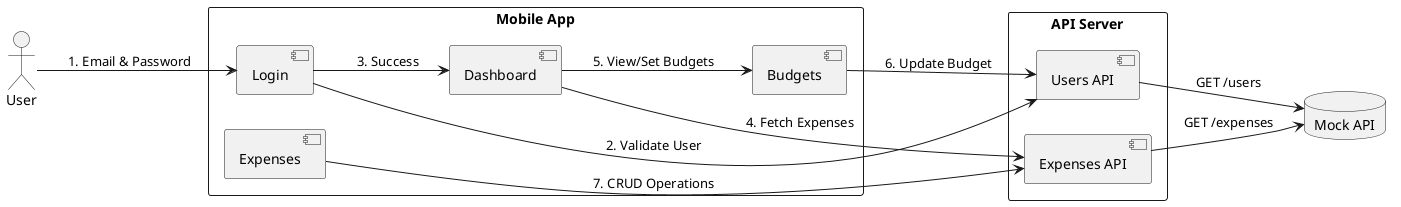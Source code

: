 @startuml FinanceTrackerSimplified

left to right direction  
skinparam monochrome true  

actor User as user  

rectangle "Mobile App" {  
    component "Login" as login  
    component "Dashboard" as dashboard  
    component "Expenses" as expenses  
    component "Budgets" as budgets  
}  

rectangle "API Server" {  
    component "Users API" as users  
    component "Expenses API" as expensesAPI  
}  

database "Mock API" as mockAPI  

user --> login : "1. Email & Password"  
login --> users : "2. Validate User"  
users --> mockAPI : "GET /users"  

login --> dashboard : "3. Success"  
dashboard --> expensesAPI : "4. Fetch Expenses"  
expensesAPI --> mockAPI : "GET /expenses"  

dashboard --> budgets : "5. View/Set Budgets"  
budgets --> users : "6. Update Budget"  

expenses --> expensesAPI : "7. CRUD Operations"  

@enduml     